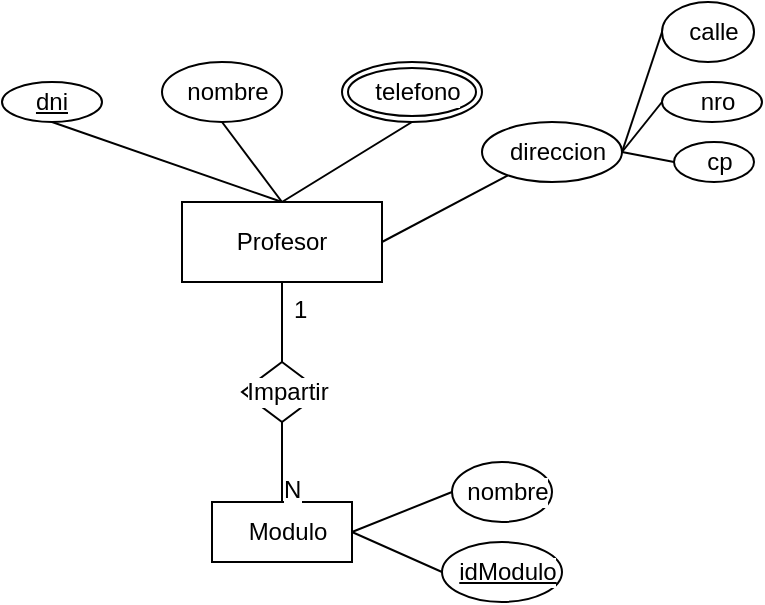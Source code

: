 <mxfile version="28.2.2">
  <diagram name="Página-1" id="Irt5l1I5bI9b88GJLTDq">
    <mxGraphModel dx="1105" dy="473" grid="1" gridSize="10" guides="1" tooltips="1" connect="1" arrows="1" fold="1" page="1" pageScale="1" pageWidth="827" pageHeight="1169" math="0" shadow="0">
      <root>
        <mxCell id="0" />
        <mxCell id="1" parent="0" />
        <mxCell id="6hIjJxEAkLkQZOuL5WtT-20" style="edgeStyle=none;shape=connector;rounded=0;orthogonalLoop=1;jettySize=auto;html=1;exitX=1;exitY=0.5;exitDx=0;exitDy=0;strokeColor=default;align=center;verticalAlign=middle;fontFamily=Helvetica;fontSize=12;fontColor=default;labelBackgroundColor=default;endArrow=none;" edge="1" parent="1" source="6hIjJxEAkLkQZOuL5WtT-1" target="6hIjJxEAkLkQZOuL5WtT-11">
          <mxGeometry relative="1" as="geometry" />
        </mxCell>
        <mxCell id="6hIjJxEAkLkQZOuL5WtT-1" value="Profesor" style="whiteSpace=wrap;html=1;align=center;" vertex="1" parent="1">
          <mxGeometry x="130" y="120" width="100" height="40" as="geometry" />
        </mxCell>
        <mxCell id="6hIjJxEAkLkQZOuL5WtT-8" style="edgeStyle=none;shape=connector;rounded=0;orthogonalLoop=1;jettySize=auto;html=1;exitX=0.5;exitY=1;exitDx=0;exitDy=0;entryX=0.5;entryY=0;entryDx=0;entryDy=0;strokeColor=default;align=center;verticalAlign=middle;fontFamily=Helvetica;fontSize=12;fontColor=default;labelBackgroundColor=default;endArrow=none;" edge="1" parent="1" source="6hIjJxEAkLkQZOuL5WtT-3" target="6hIjJxEAkLkQZOuL5WtT-1">
          <mxGeometry relative="1" as="geometry" />
        </mxCell>
        <mxCell id="6hIjJxEAkLkQZOuL5WtT-3" value="dni" style="ellipse;whiteSpace=wrap;html=1;align=center;fontStyle=4;" vertex="1" parent="1">
          <mxGeometry x="40" y="60" width="50" height="20" as="geometry" />
        </mxCell>
        <mxCell id="6hIjJxEAkLkQZOuL5WtT-22" style="edgeStyle=none;shape=connector;rounded=0;orthogonalLoop=1;jettySize=auto;html=1;exitX=0.5;exitY=1;exitDx=0;exitDy=0;entryX=0.5;entryY=0;entryDx=0;entryDy=0;strokeColor=default;align=center;verticalAlign=middle;fontFamily=Helvetica;fontSize=12;fontColor=default;labelBackgroundColor=default;endArrow=none;" edge="1" parent="1" source="6hIjJxEAkLkQZOuL5WtT-9" target="6hIjJxEAkLkQZOuL5WtT-1">
          <mxGeometry relative="1" as="geometry" />
        </mxCell>
        <mxCell id="6hIjJxEAkLkQZOuL5WtT-9" value="nombre" style="ellipse;whiteSpace=wrap;html=1;align=center;dashed=0;strokeColor=default;strokeWidth=1;verticalAlign=middle;spacingLeft=6;spacingTop=0;fontFamily=Helvetica;fontSize=12;fontColor=default;labelBackgroundColor=default;fillColor=default;" vertex="1" parent="1">
          <mxGeometry x="120" y="50" width="60" height="30" as="geometry" />
        </mxCell>
        <mxCell id="6hIjJxEAkLkQZOuL5WtT-15" style="edgeStyle=none;shape=connector;rounded=0;orthogonalLoop=1;jettySize=auto;html=1;exitX=1;exitY=0.5;exitDx=0;exitDy=0;entryX=0;entryY=0.5;entryDx=0;entryDy=0;strokeColor=default;align=center;verticalAlign=middle;fontFamily=Helvetica;fontSize=12;fontColor=default;labelBackgroundColor=default;endArrow=none;" edge="1" parent="1" source="6hIjJxEAkLkQZOuL5WtT-11" target="6hIjJxEAkLkQZOuL5WtT-12">
          <mxGeometry relative="1" as="geometry" />
        </mxCell>
        <mxCell id="6hIjJxEAkLkQZOuL5WtT-17" style="edgeStyle=none;shape=connector;rounded=0;orthogonalLoop=1;jettySize=auto;html=1;exitX=1;exitY=0.5;exitDx=0;exitDy=0;entryX=0;entryY=0.5;entryDx=0;entryDy=0;strokeColor=default;align=center;verticalAlign=middle;fontFamily=Helvetica;fontSize=12;fontColor=default;labelBackgroundColor=default;endArrow=none;" edge="1" parent="1" source="6hIjJxEAkLkQZOuL5WtT-11" target="6hIjJxEAkLkQZOuL5WtT-14">
          <mxGeometry relative="1" as="geometry" />
        </mxCell>
        <mxCell id="6hIjJxEAkLkQZOuL5WtT-18" style="edgeStyle=none;shape=connector;rounded=0;orthogonalLoop=1;jettySize=auto;html=1;exitX=1;exitY=0.5;exitDx=0;exitDy=0;entryX=0;entryY=0.5;entryDx=0;entryDy=0;strokeColor=default;align=center;verticalAlign=middle;fontFamily=Helvetica;fontSize=12;fontColor=default;labelBackgroundColor=default;endArrow=none;" edge="1" parent="1" source="6hIjJxEAkLkQZOuL5WtT-11" target="6hIjJxEAkLkQZOuL5WtT-13">
          <mxGeometry relative="1" as="geometry" />
        </mxCell>
        <mxCell id="6hIjJxEAkLkQZOuL5WtT-11" value="direccion" style="ellipse;whiteSpace=wrap;html=1;align=center;dashed=0;strokeColor=default;strokeWidth=1;verticalAlign=middle;spacingLeft=6;spacingTop=0;fontFamily=Helvetica;fontSize=12;fontColor=default;labelBackgroundColor=default;fillColor=default;" vertex="1" parent="1">
          <mxGeometry x="280" y="80" width="70" height="30" as="geometry" />
        </mxCell>
        <mxCell id="6hIjJxEAkLkQZOuL5WtT-12" value="calle" style="ellipse;whiteSpace=wrap;html=1;align=center;dashed=0;strokeColor=default;strokeWidth=1;verticalAlign=middle;spacingLeft=6;spacingTop=0;fontFamily=Helvetica;fontSize=12;fontColor=default;labelBackgroundColor=default;fillColor=default;" vertex="1" parent="1">
          <mxGeometry x="370" y="20" width="46" height="30" as="geometry" />
        </mxCell>
        <mxCell id="6hIjJxEAkLkQZOuL5WtT-13" value="cp" style="ellipse;whiteSpace=wrap;html=1;align=center;dashed=0;strokeColor=default;strokeWidth=1;verticalAlign=middle;spacingLeft=6;spacingTop=0;fontFamily=Helvetica;fontSize=12;fontColor=default;labelBackgroundColor=default;fillColor=default;" vertex="1" parent="1">
          <mxGeometry x="376" y="90" width="40" height="20" as="geometry" />
        </mxCell>
        <mxCell id="6hIjJxEAkLkQZOuL5WtT-14" value="nro" style="ellipse;whiteSpace=wrap;html=1;align=center;dashed=0;strokeColor=default;strokeWidth=1;verticalAlign=middle;spacingLeft=6;spacingTop=0;fontFamily=Helvetica;fontSize=12;fontColor=default;labelBackgroundColor=default;fillColor=default;" vertex="1" parent="1">
          <mxGeometry x="370" y="60" width="50" height="20" as="geometry" />
        </mxCell>
        <mxCell id="6hIjJxEAkLkQZOuL5WtT-24" style="edgeStyle=none;shape=connector;rounded=0;orthogonalLoop=1;jettySize=auto;html=1;exitX=0.5;exitY=1;exitDx=0;exitDy=0;entryX=0.5;entryY=0;entryDx=0;entryDy=0;strokeColor=default;align=center;verticalAlign=middle;fontFamily=Helvetica;fontSize=12;fontColor=default;labelBackgroundColor=default;endArrow=none;" edge="1" parent="1" source="6hIjJxEAkLkQZOuL5WtT-21" target="6hIjJxEAkLkQZOuL5WtT-1">
          <mxGeometry relative="1" as="geometry" />
        </mxCell>
        <mxCell id="6hIjJxEAkLkQZOuL5WtT-21" value="telefono" style="ellipse;shape=doubleEllipse;margin=3;whiteSpace=wrap;html=1;align=center;dashed=0;strokeColor=default;strokeWidth=1;verticalAlign=middle;spacingLeft=6;spacingTop=0;fontFamily=Helvetica;fontSize=12;fontColor=default;labelBackgroundColor=default;fillColor=default;" vertex="1" parent="1">
          <mxGeometry x="210" y="50" width="70" height="30" as="geometry" />
        </mxCell>
        <mxCell id="6hIjJxEAkLkQZOuL5WtT-29" style="edgeStyle=none;shape=connector;rounded=0;orthogonalLoop=1;jettySize=auto;html=1;exitX=1;exitY=0.5;exitDx=0;exitDy=0;entryX=0;entryY=0.5;entryDx=0;entryDy=0;strokeColor=default;align=center;verticalAlign=middle;fontFamily=Helvetica;fontSize=12;fontColor=default;labelBackgroundColor=default;endArrow=none;" edge="1" parent="1" source="6hIjJxEAkLkQZOuL5WtT-25" target="6hIjJxEAkLkQZOuL5WtT-28">
          <mxGeometry relative="1" as="geometry" />
        </mxCell>
        <mxCell id="6hIjJxEAkLkQZOuL5WtT-30" style="edgeStyle=none;shape=connector;rounded=0;orthogonalLoop=1;jettySize=auto;html=1;exitX=1;exitY=0.5;exitDx=0;exitDy=0;entryX=0;entryY=0.5;entryDx=0;entryDy=0;strokeColor=default;align=center;verticalAlign=middle;fontFamily=Helvetica;fontSize=12;fontColor=default;labelBackgroundColor=default;endArrow=none;" edge="1" parent="1" source="6hIjJxEAkLkQZOuL5WtT-25" target="6hIjJxEAkLkQZOuL5WtT-26">
          <mxGeometry relative="1" as="geometry" />
        </mxCell>
        <mxCell id="6hIjJxEAkLkQZOuL5WtT-32" style="edgeStyle=none;shape=connector;rounded=0;orthogonalLoop=1;jettySize=auto;html=1;exitX=0.5;exitY=0;exitDx=0;exitDy=0;entryX=0.5;entryY=1;entryDx=0;entryDy=0;strokeColor=default;align=center;verticalAlign=middle;fontFamily=Helvetica;fontSize=12;fontColor=default;labelBackgroundColor=default;endArrow=none;" edge="1" parent="1" source="6hIjJxEAkLkQZOuL5WtT-33" target="6hIjJxEAkLkQZOuL5WtT-1">
          <mxGeometry relative="1" as="geometry" />
        </mxCell>
        <mxCell id="6hIjJxEAkLkQZOuL5WtT-25" value="Modulo" style="whiteSpace=wrap;html=1;align=center;dashed=0;strokeColor=default;strokeWidth=1;verticalAlign=middle;spacingLeft=6;spacingTop=0;fontFamily=Helvetica;fontSize=12;fontColor=default;labelBackgroundColor=default;fillColor=default;" vertex="1" parent="1">
          <mxGeometry x="145" y="270" width="70" height="30" as="geometry" />
        </mxCell>
        <mxCell id="6hIjJxEAkLkQZOuL5WtT-26" value="nombre" style="ellipse;whiteSpace=wrap;html=1;align=center;dashed=0;strokeColor=default;strokeWidth=1;verticalAlign=middle;spacingLeft=6;spacingTop=0;fontFamily=Helvetica;fontSize=12;fontColor=default;labelBackgroundColor=default;fillColor=default;" vertex="1" parent="1">
          <mxGeometry x="265" y="250" width="50" height="30" as="geometry" />
        </mxCell>
        <mxCell id="6hIjJxEAkLkQZOuL5WtT-28" value="idModulo" style="ellipse;whiteSpace=wrap;html=1;align=center;fontStyle=4;dashed=0;strokeColor=default;strokeWidth=1;verticalAlign=middle;spacingLeft=6;spacingTop=0;fontFamily=Helvetica;fontSize=12;fontColor=default;labelBackgroundColor=default;fillColor=default;" vertex="1" parent="1">
          <mxGeometry x="260" y="290" width="60" height="30" as="geometry" />
        </mxCell>
        <mxCell id="6hIjJxEAkLkQZOuL5WtT-34" value="" style="edgeStyle=none;shape=connector;rounded=0;orthogonalLoop=1;jettySize=auto;html=1;exitX=0.5;exitY=0;exitDx=0;exitDy=0;entryX=0.5;entryY=1;entryDx=0;entryDy=0;strokeColor=default;align=center;verticalAlign=middle;fontFamily=Helvetica;fontSize=12;fontColor=default;labelBackgroundColor=default;endArrow=none;" edge="1" parent="1" source="6hIjJxEAkLkQZOuL5WtT-25" target="6hIjJxEAkLkQZOuL5WtT-33">
          <mxGeometry relative="1" as="geometry">
            <mxPoint x="180" y="270" as="sourcePoint" />
            <mxPoint x="180" y="160" as="targetPoint" />
          </mxGeometry>
        </mxCell>
        <mxCell id="6hIjJxEAkLkQZOuL5WtT-33" value="Impartir" style="shape=rhombus;perimeter=rhombusPerimeter;whiteSpace=wrap;html=1;align=center;dashed=0;strokeColor=default;strokeWidth=1;verticalAlign=middle;spacingLeft=6;spacingTop=0;fontFamily=Helvetica;fontSize=12;fontColor=default;labelBackgroundColor=default;fillColor=default;" vertex="1" parent="1">
          <mxGeometry x="160" y="200" width="40" height="30" as="geometry" />
        </mxCell>
        <mxCell id="6hIjJxEAkLkQZOuL5WtT-39" value="N" style="text;strokeColor=none;fillColor=none;spacingLeft=4;spacingRight=4;overflow=hidden;rotatable=0;points=[[0,0.5],[1,0.5]];portConstraint=eastwest;fontSize=12;whiteSpace=wrap;html=1;fontFamily=Helvetica;fontColor=default;labelBackgroundColor=default;" vertex="1" parent="1">
          <mxGeometry x="175" y="250" width="25" height="20" as="geometry" />
        </mxCell>
        <mxCell id="6hIjJxEAkLkQZOuL5WtT-40" value="1" style="text;strokeColor=none;fillColor=none;spacingLeft=4;spacingRight=4;overflow=hidden;rotatable=0;points=[[0,0.5],[1,0.5]];portConstraint=eastwest;fontSize=12;whiteSpace=wrap;html=1;fontFamily=Helvetica;fontColor=default;labelBackgroundColor=default;" vertex="1" parent="1">
          <mxGeometry x="180" y="160" width="25" height="20" as="geometry" />
        </mxCell>
      </root>
    </mxGraphModel>
  </diagram>
</mxfile>
